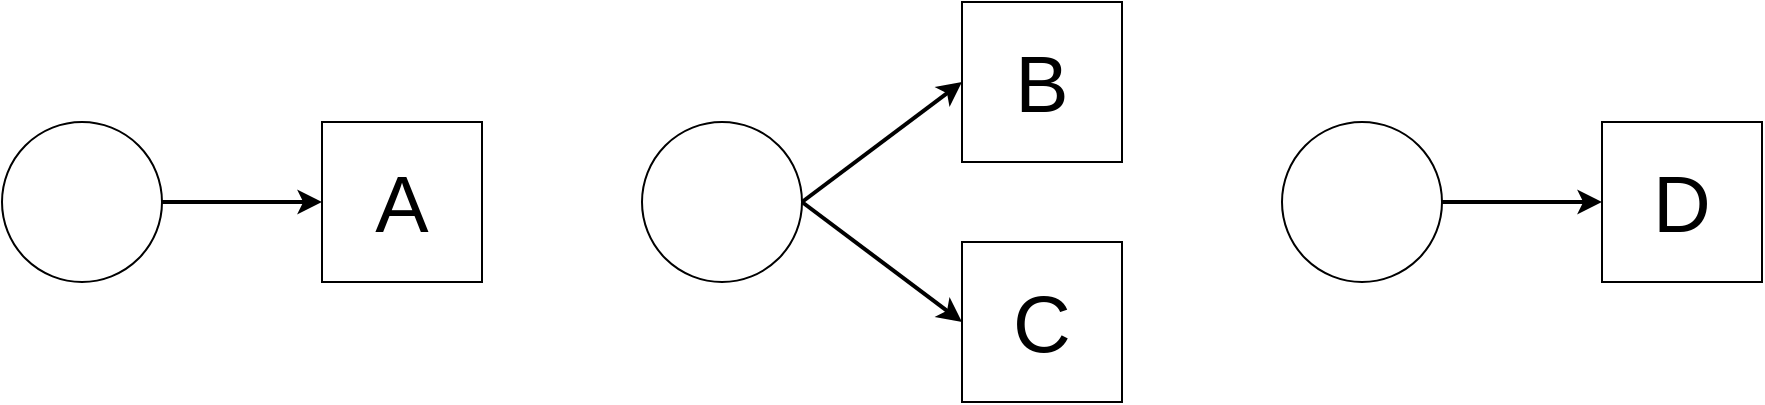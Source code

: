 <mxfile version="23.0.2" type="github">
  <diagram id="nlZTKS49ekNJ1ZWXG0yo" name="Seite-1">
    <mxGraphModel dx="1050" dy="538" grid="1" gridSize="10" guides="1" tooltips="1" connect="1" arrows="1" fold="1" page="1" pageScale="1" pageWidth="1169" pageHeight="827" math="0" shadow="0">
      <root>
        <mxCell id="0" />
        <mxCell id="1" parent="0" />
        <mxCell id="VEaJ6GgW7XOCRGQRBVWm-1" value="" style="ellipse;whiteSpace=wrap;html=1;aspect=fixed;" vertex="1" parent="1">
          <mxGeometry x="80" y="80" width="80" height="80" as="geometry" />
        </mxCell>
        <mxCell id="VEaJ6GgW7XOCRGQRBVWm-2" value="A" style="rounded=0;whiteSpace=wrap;html=1;fontSize=40;" vertex="1" parent="1">
          <mxGeometry x="240" y="80" width="80" height="80" as="geometry" />
        </mxCell>
        <mxCell id="VEaJ6GgW7XOCRGQRBVWm-3" value="" style="ellipse;whiteSpace=wrap;html=1;aspect=fixed;" vertex="1" parent="1">
          <mxGeometry x="400" y="80" width="80" height="80" as="geometry" />
        </mxCell>
        <mxCell id="VEaJ6GgW7XOCRGQRBVWm-4" value="C" style="rounded=0;whiteSpace=wrap;html=1;fontSize=40;" vertex="1" parent="1">
          <mxGeometry x="560" y="140" width="80" height="80" as="geometry" />
        </mxCell>
        <mxCell id="VEaJ6GgW7XOCRGQRBVWm-5" value="B" style="rounded=0;whiteSpace=wrap;html=1;fontSize=40;" vertex="1" parent="1">
          <mxGeometry x="560" y="20" width="80" height="80" as="geometry" />
        </mxCell>
        <mxCell id="VEaJ6GgW7XOCRGQRBVWm-6" value="" style="endArrow=classic;html=1;rounded=0;curved=1;exitX=1;exitY=0.5;exitDx=0;exitDy=0;strokeWidth=2;entryX=0;entryY=0.5;entryDx=0;entryDy=0;" edge="1" parent="1" source="VEaJ6GgW7XOCRGQRBVWm-1" target="VEaJ6GgW7XOCRGQRBVWm-2">
          <mxGeometry width="50" height="50" relative="1" as="geometry">
            <mxPoint x="390" y="210" as="sourcePoint" />
            <mxPoint x="450" y="320" as="targetPoint" />
          </mxGeometry>
        </mxCell>
        <mxCell id="VEaJ6GgW7XOCRGQRBVWm-7" value="" style="endArrow=classic;html=1;rounded=0;curved=1;exitX=1;exitY=0.5;exitDx=0;exitDy=0;strokeWidth=2;entryX=0;entryY=0.5;entryDx=0;entryDy=0;" edge="1" parent="1" source="VEaJ6GgW7XOCRGQRBVWm-3" target="VEaJ6GgW7XOCRGQRBVWm-5">
          <mxGeometry width="50" height="50" relative="1" as="geometry">
            <mxPoint x="710" y="-30" as="sourcePoint" />
            <mxPoint x="770" y="80" as="targetPoint" />
          </mxGeometry>
        </mxCell>
        <mxCell id="VEaJ6GgW7XOCRGQRBVWm-8" value="" style="endArrow=classic;html=1;rounded=0;curved=1;exitX=1;exitY=0.5;exitDx=0;exitDy=0;strokeWidth=2;entryX=0;entryY=0.5;entryDx=0;entryDy=0;" edge="1" parent="1" source="VEaJ6GgW7XOCRGQRBVWm-3" target="VEaJ6GgW7XOCRGQRBVWm-4">
          <mxGeometry width="50" height="50" relative="1" as="geometry">
            <mxPoint x="710" y="-30" as="sourcePoint" />
            <mxPoint x="770" y="80" as="targetPoint" />
          </mxGeometry>
        </mxCell>
        <mxCell id="VEaJ6GgW7XOCRGQRBVWm-9" value="" style="ellipse;whiteSpace=wrap;html=1;aspect=fixed;" vertex="1" parent="1">
          <mxGeometry x="720" y="80" width="80" height="80" as="geometry" />
        </mxCell>
        <mxCell id="VEaJ6GgW7XOCRGQRBVWm-10" value="D" style="rounded=0;whiteSpace=wrap;html=1;fontSize=40;" vertex="1" parent="1">
          <mxGeometry x="880" y="80" width="80" height="80" as="geometry" />
        </mxCell>
        <mxCell id="VEaJ6GgW7XOCRGQRBVWm-11" value="" style="endArrow=classic;html=1;rounded=0;curved=1;exitX=1;exitY=0.5;exitDx=0;exitDy=0;strokeWidth=2;entryX=0;entryY=0.5;entryDx=0;entryDy=0;" edge="1" parent="1" source="VEaJ6GgW7XOCRGQRBVWm-9" target="VEaJ6GgW7XOCRGQRBVWm-10">
          <mxGeometry width="50" height="50" relative="1" as="geometry">
            <mxPoint x="1030" y="210" as="sourcePoint" />
            <mxPoint x="1090" y="320" as="targetPoint" />
          </mxGeometry>
        </mxCell>
      </root>
    </mxGraphModel>
  </diagram>
</mxfile>
